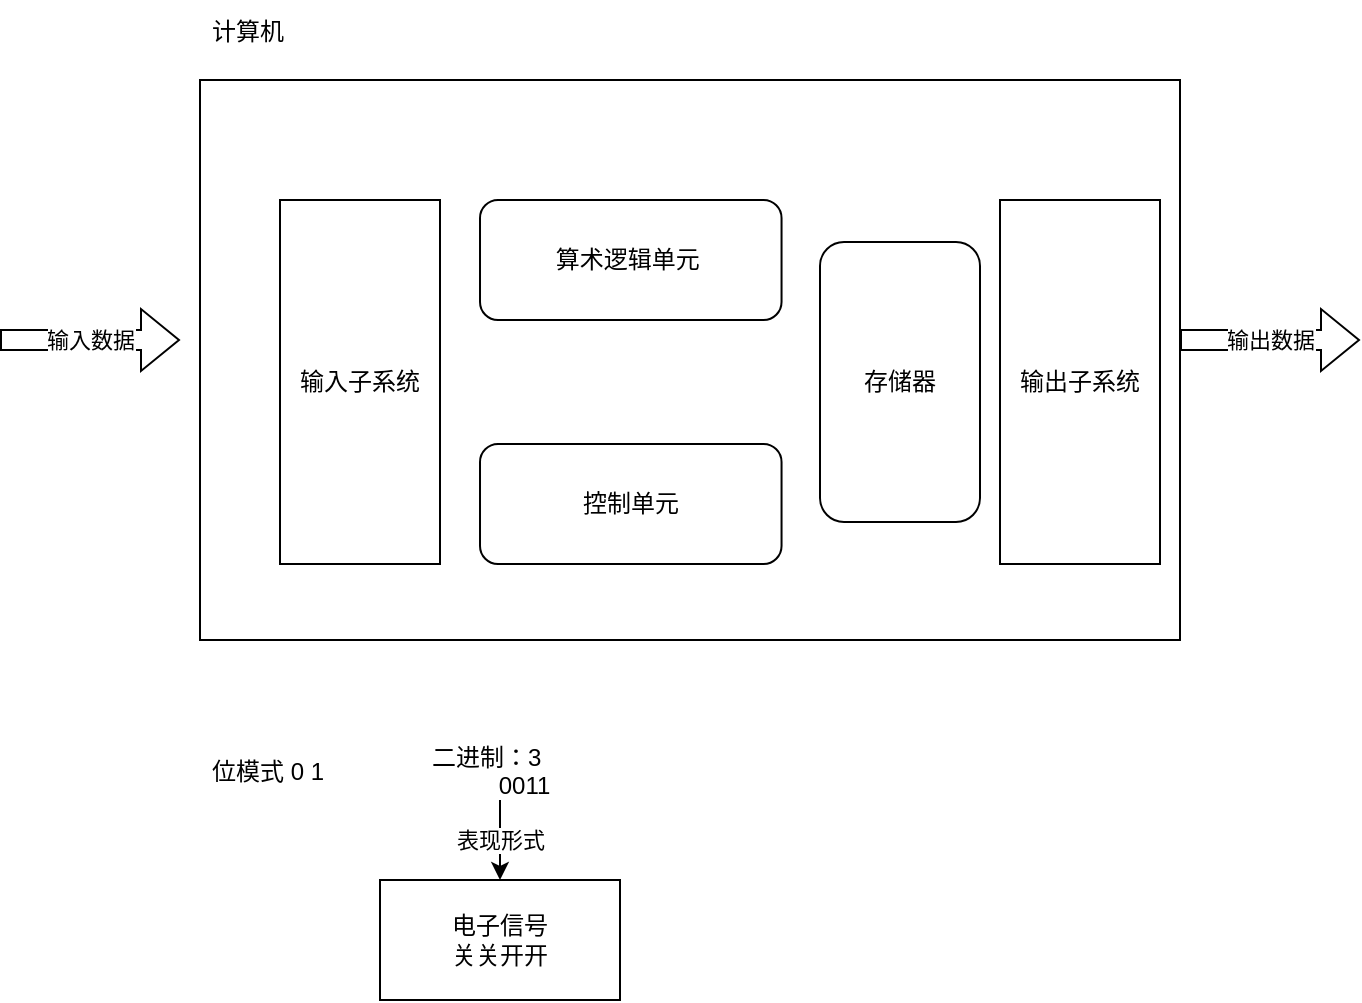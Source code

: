 <mxfile version="20.2.3" type="device"><diagram id="aaFHSDtBypAsvldJ4X1K" name="第 1 页"><mxGraphModel dx="630" dy="415" grid="1" gridSize="10" guides="1" tooltips="1" connect="1" arrows="1" fold="1" page="1" pageScale="1" pageWidth="827" pageHeight="1169" math="0" shadow="0"><root><mxCell id="0"/><mxCell id="1" parent="0"/><mxCell id="geOVA5WJmvrAvt5EtskT-2" value="" style="rounded=0;whiteSpace=wrap;html=1;container=1;" vertex="1" parent="1"><mxGeometry x="130" y="90" width="490" height="280" as="geometry"/></mxCell><mxCell id="geOVA5WJmvrAvt5EtskT-3" value="输入子系统" style="rounded=0;whiteSpace=wrap;html=1;" vertex="1" parent="geOVA5WJmvrAvt5EtskT-2"><mxGeometry x="40" y="60" width="80" height="182" as="geometry"/></mxCell><mxCell id="geOVA5WJmvrAvt5EtskT-4" value="算术逻辑单元&amp;nbsp;" style="rounded=1;whiteSpace=wrap;html=1;" vertex="1" parent="geOVA5WJmvrAvt5EtskT-2"><mxGeometry x="140.003" y="60" width="150.769" height="60" as="geometry"/></mxCell><mxCell id="geOVA5WJmvrAvt5EtskT-5" value="控制单元" style="rounded=1;whiteSpace=wrap;html=1;" vertex="1" parent="geOVA5WJmvrAvt5EtskT-2"><mxGeometry x="140.003" y="182" width="150.769" height="60" as="geometry"/></mxCell><mxCell id="geOVA5WJmvrAvt5EtskT-7" value="存储器" style="rounded=1;whiteSpace=wrap;html=1;" vertex="1" parent="geOVA5WJmvrAvt5EtskT-2"><mxGeometry x="310" y="81" width="80" height="140" as="geometry"/></mxCell><mxCell id="geOVA5WJmvrAvt5EtskT-8" value="输出子系统" style="rounded=0;whiteSpace=wrap;html=1;" vertex="1" parent="geOVA5WJmvrAvt5EtskT-2"><mxGeometry x="400" y="60" width="80" height="182" as="geometry"/></mxCell><mxCell id="geOVA5WJmvrAvt5EtskT-6" value="输入数据" style="shape=flexArrow;endArrow=classic;html=1;rounded=0;" edge="1" parent="1"><mxGeometry width="50" height="50" relative="1" as="geometry"><mxPoint x="30" y="220" as="sourcePoint"/><mxPoint x="120" y="220" as="targetPoint"/></mxGeometry></mxCell><mxCell id="geOVA5WJmvrAvt5EtskT-9" value="输出数据" style="shape=flexArrow;endArrow=classic;html=1;rounded=0;" edge="1" parent="1"><mxGeometry width="50" height="50" relative="1" as="geometry"><mxPoint x="620" y="220" as="sourcePoint"/><mxPoint x="710" y="220" as="targetPoint"/></mxGeometry></mxCell><mxCell id="geOVA5WJmvrAvt5EtskT-10" value="计算机" style="text;strokeColor=none;fillColor=none;align=left;verticalAlign=middle;spacingLeft=4;spacingRight=4;overflow=hidden;points=[[0,0.5],[1,0.5]];portConstraint=eastwest;rotatable=0;" vertex="1" parent="1"><mxGeometry x="130" y="50" width="80" height="30" as="geometry"/></mxCell><mxCell id="geOVA5WJmvrAvt5EtskT-11" value="位模式 0 1" style="text;strokeColor=none;fillColor=none;align=left;verticalAlign=middle;spacingLeft=4;spacingRight=4;overflow=hidden;points=[[0,0.5],[1,0.5]];portConstraint=eastwest;rotatable=0;" vertex="1" parent="1"><mxGeometry x="130" y="420" width="80" height="30" as="geometry"/></mxCell><mxCell id="geOVA5WJmvrAvt5EtskT-13" value="二进制：3&#10;          0011" style="text;strokeColor=none;fillColor=none;align=left;verticalAlign=middle;spacingLeft=4;spacingRight=4;overflow=hidden;points=[[0,0.5],[1,0.5]];portConstraint=eastwest;rotatable=0;" vertex="1" parent="1"><mxGeometry x="240" y="420" width="80" height="30" as="geometry"/></mxCell><mxCell id="geOVA5WJmvrAvt5EtskT-14" value="电子信号&lt;br&gt;关关开开" style="rounded=0;whiteSpace=wrap;html=1;" vertex="1" parent="1"><mxGeometry x="220" y="490" width="120" height="60" as="geometry"/></mxCell><mxCell id="geOVA5WJmvrAvt5EtskT-15" value="表现形式" style="endArrow=classic;html=1;rounded=0;entryX=0.5;entryY=0;entryDx=0;entryDy=0;" edge="1" parent="1" source="geOVA5WJmvrAvt5EtskT-13" target="geOVA5WJmvrAvt5EtskT-14"><mxGeometry width="50" height="50" relative="1" as="geometry"><mxPoint x="330" y="500" as="sourcePoint"/><mxPoint x="380" y="450" as="targetPoint"/></mxGeometry></mxCell></root></mxGraphModel></diagram></mxfile>